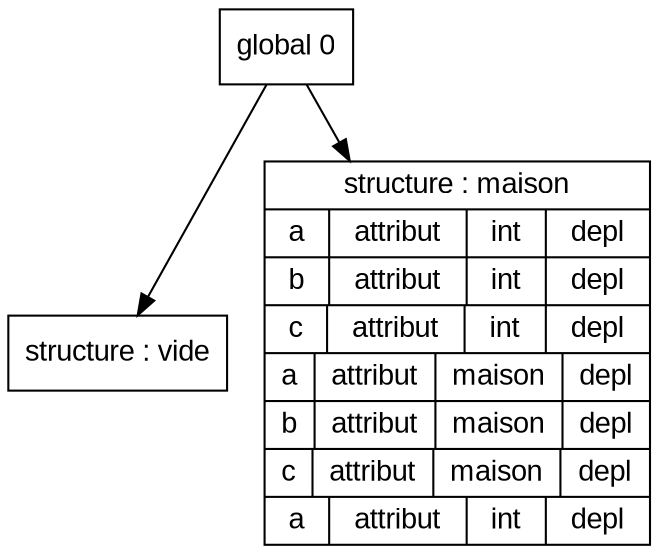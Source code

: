 digraph "tds"{

	node [fontname="Arial"];

	N1 [shape=record label="{ structure : vide
	}"];

	N2 [shape=record label="{ structure : maison
	| { a | attribut | int | depl }
	| { b | attribut | int | depl }
	| { c | attribut | int | depl }
	| { a | attribut | maison | depl }
	| { b | attribut | maison | depl }
	| { c | attribut | maison | depl }
	| { a | attribut | int | depl }
	}"];

	N0 [shape=record label="{ global 0
	}"];


	N0 -> N1; 
	N0 -> N2; 
}
